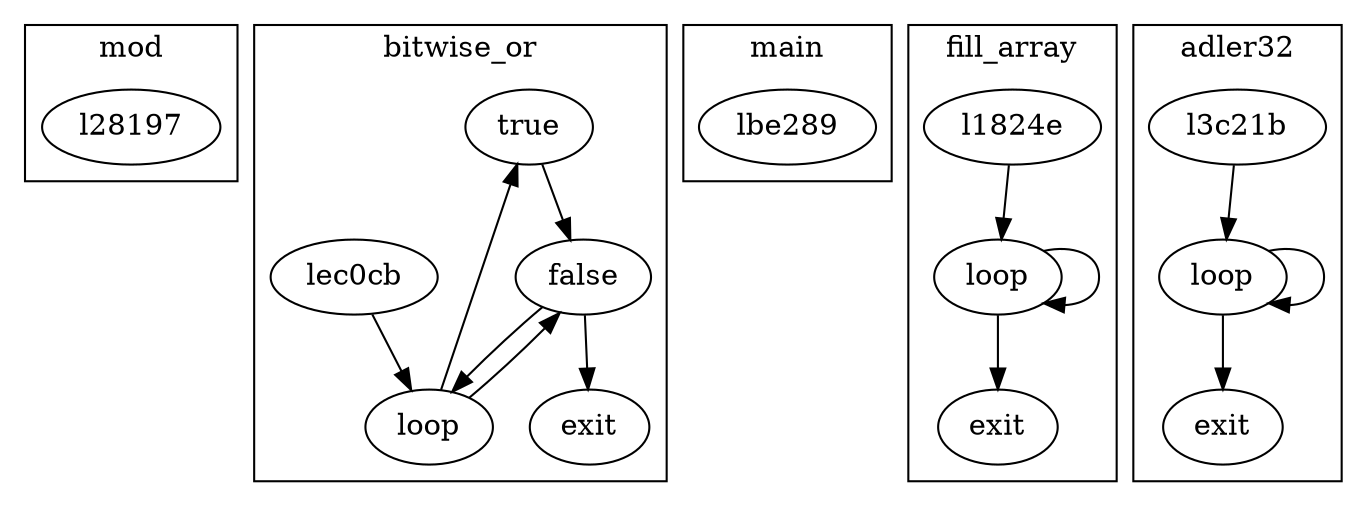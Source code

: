 digraph bril {
  subgraph cluster_mod {
    label = "mod"
    mod0 [label = "l28197"]
  }
  subgraph cluster_bitwise_or {
    label = "bitwise_or"
    bitwise_or3 [label = "true"]
    bitwise_or0 [label = "false"]
    bitwise_or4 [label = "exit"]
    bitwise_or2 [label = "lec0cb"]
    bitwise_or1 [label = "loop"]
    bitwise_or0 -> bitwise_or1
    bitwise_or0 -> bitwise_or4
    bitwise_or1 -> bitwise_or3
    bitwise_or1 -> bitwise_or0
    bitwise_or2 -> bitwise_or1
    bitwise_or3 -> bitwise_or0
  }
  subgraph cluster_main {
    label = "main"
    main0 [label = "lbe289"]
  }
  subgraph cluster_fill_array {
    label = "fill_array"
    fill_array0 [label = "l1824e"]
    fill_array1 [label = "loop"]
    fill_array2 [label = "exit"]
    fill_array0 -> fill_array1
    fill_array1 -> fill_array1
    fill_array1 -> fill_array2
  }
  subgraph cluster_adler32 {
    label = "adler32"
    adler320 [label = "l3c21b"]
    adler321 [label = "loop"]
    adler322 [label = "exit"]
    adler320 -> adler321
    adler321 -> adler321
    adler321 -> adler322
  }
}
